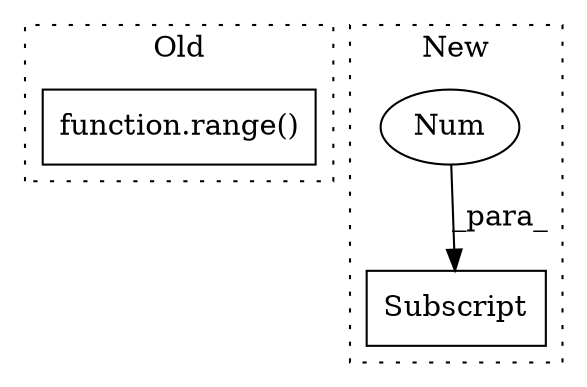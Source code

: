 digraph G {
subgraph cluster0 {
1 [label="function.range()" a="75" s="1116,1150" l="6,1" shape="box"];
label = "Old";
style="dotted";
}
subgraph cluster1 {
2 [label="Subscript" a="63" s="1805,0" l="14,0" shape="box"];
3 [label="Num" a="76" s="1817" l="1" shape="ellipse"];
label = "New";
style="dotted";
}
3 -> 2 [label="_para_"];
}